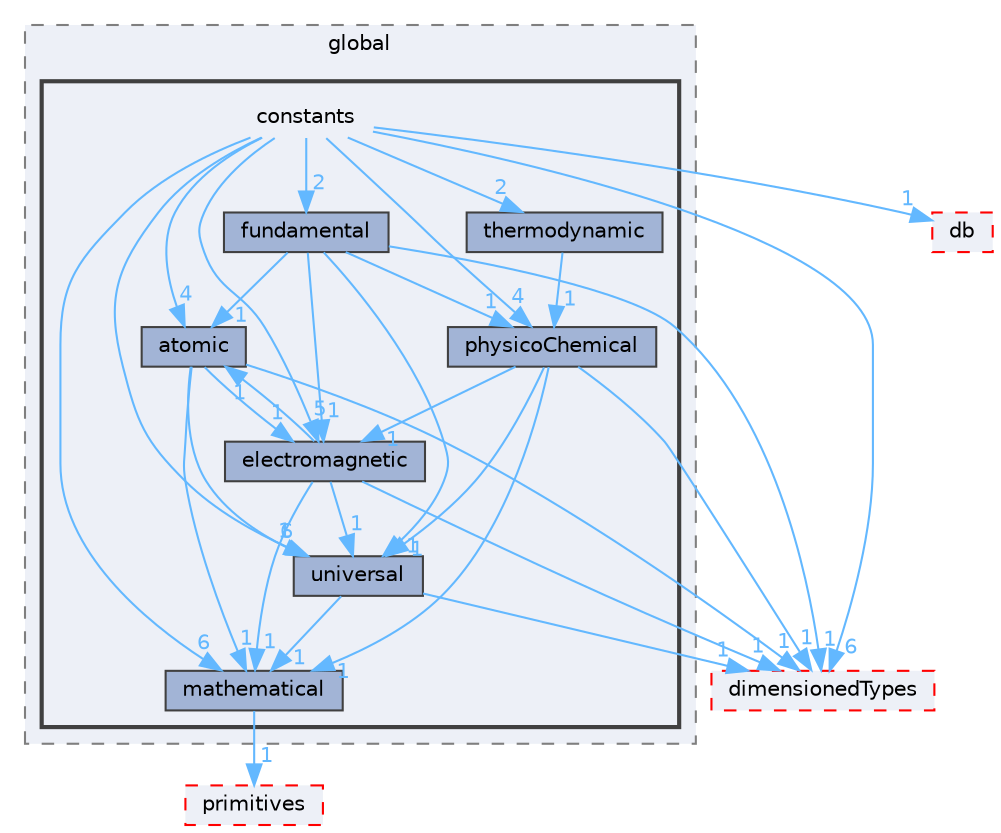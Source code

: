 digraph "src/OpenFOAM/global/constants"
{
 // LATEX_PDF_SIZE
  bgcolor="transparent";
  edge [fontname=Helvetica,fontsize=10,labelfontname=Helvetica,labelfontsize=10];
  node [fontname=Helvetica,fontsize=10,shape=box,height=0.2,width=0.4];
  compound=true
  subgraph clusterdir_8583492183f4d27c76555f8f333dd07b {
    graph [ bgcolor="#edf0f7", pencolor="grey50", label="global", fontname=Helvetica,fontsize=10 style="filled,dashed", URL="dir_8583492183f4d27c76555f8f333dd07b.html",tooltip=""]
  subgraph clusterdir_b19db2d11b7f3a11ba09bd713d4f9fa8 {
    graph [ bgcolor="#edf0f7", pencolor="grey25", label="", fontname=Helvetica,fontsize=10 style="filled,bold", URL="dir_b19db2d11b7f3a11ba09bd713d4f9fa8.html",tooltip=""]
    dir_b19db2d11b7f3a11ba09bd713d4f9fa8 [shape=plaintext, label="constants"];
  dir_056b19ab93c1267082645537e7cfa88a [label="atomic", fillcolor="#a2b4d6", color="grey25", style="filled", URL="dir_056b19ab93c1267082645537e7cfa88a.html",tooltip=""];
  dir_10c741ae21e00d19e4dfea4291468fca [label="electromagnetic", fillcolor="#a2b4d6", color="grey25", style="filled", URL="dir_10c741ae21e00d19e4dfea4291468fca.html",tooltip=""];
  dir_a5fb4bfa46e0166badfb0691c93dbf9c [label="fundamental", fillcolor="#a2b4d6", color="grey25", style="filled", URL="dir_a5fb4bfa46e0166badfb0691c93dbf9c.html",tooltip=""];
  dir_f2c9a2d2c9f9a7a5c230d027402c3ec0 [label="mathematical", fillcolor="#a2b4d6", color="grey25", style="filled", URL="dir_f2c9a2d2c9f9a7a5c230d027402c3ec0.html",tooltip=""];
  dir_406debfe117f9f6b18483be693110e22 [label="physicoChemical", fillcolor="#a2b4d6", color="grey25", style="filled", URL="dir_406debfe117f9f6b18483be693110e22.html",tooltip=""];
  dir_7f5ec1ae56ac3f1b2371d7646c8957d9 [label="thermodynamic", fillcolor="#a2b4d6", color="grey25", style="filled", URL="dir_7f5ec1ae56ac3f1b2371d7646c8957d9.html",tooltip=""];
  dir_c581f5c44961edd96541b1df8ea36dac [label="universal", fillcolor="#a2b4d6", color="grey25", style="filled", URL="dir_c581f5c44961edd96541b1df8ea36dac.html",tooltip=""];
  }
  }
  dir_63c634f7a7cfd679ac26c67fb30fc32f [label="db", fillcolor="#edf0f7", color="red", style="filled,dashed", URL="dir_63c634f7a7cfd679ac26c67fb30fc32f.html",tooltip=""];
  dir_d4979fdf35c07e0caec68718d229a4b4 [label="dimensionedTypes", fillcolor="#edf0f7", color="red", style="filled,dashed", URL="dir_d4979fdf35c07e0caec68718d229a4b4.html",tooltip=""];
  dir_3e50f45338116b169052b428016851aa [label="primitives", fillcolor="#edf0f7", color="red", style="filled,dashed", URL="dir_3e50f45338116b169052b428016851aa.html",tooltip=""];
  dir_b19db2d11b7f3a11ba09bd713d4f9fa8->dir_056b19ab93c1267082645537e7cfa88a [headlabel="4", labeldistance=1.5 headhref="dir_000636_000160.html" href="dir_000636_000160.html" color="steelblue1" fontcolor="steelblue1"];
  dir_b19db2d11b7f3a11ba09bd713d4f9fa8->dir_10c741ae21e00d19e4dfea4291468fca [headlabel="5", labeldistance=1.5 headhref="dir_000636_001123.html" href="dir_000636_001123.html" color="steelblue1" fontcolor="steelblue1"];
  dir_b19db2d11b7f3a11ba09bd713d4f9fa8->dir_406debfe117f9f6b18483be693110e22 [headlabel="4", labeldistance=1.5 headhref="dir_000636_002915.html" href="dir_000636_002915.html" color="steelblue1" fontcolor="steelblue1"];
  dir_b19db2d11b7f3a11ba09bd713d4f9fa8->dir_63c634f7a7cfd679ac26c67fb30fc32f [headlabel="1", labeldistance=1.5 headhref="dir_000636_000817.html" href="dir_000636_000817.html" color="steelblue1" fontcolor="steelblue1"];
  dir_b19db2d11b7f3a11ba09bd713d4f9fa8->dir_7f5ec1ae56ac3f1b2371d7646c8957d9 [headlabel="2", labeldistance=1.5 headhref="dir_000636_004013.html" href="dir_000636_004013.html" color="steelblue1" fontcolor="steelblue1"];
  dir_b19db2d11b7f3a11ba09bd713d4f9fa8->dir_a5fb4bfa46e0166badfb0691c93dbf9c [headlabel="2", labeldistance=1.5 headhref="dir_000636_001530.html" href="dir_000636_001530.html" color="steelblue1" fontcolor="steelblue1"];
  dir_b19db2d11b7f3a11ba09bd713d4f9fa8->dir_c581f5c44961edd96541b1df8ea36dac [headlabel="6", labeldistance=1.5 headhref="dir_000636_004228.html" href="dir_000636_004228.html" color="steelblue1" fontcolor="steelblue1"];
  dir_b19db2d11b7f3a11ba09bd713d4f9fa8->dir_d4979fdf35c07e0caec68718d229a4b4 [headlabel="6", labeldistance=1.5 headhref="dir_000636_000949.html" href="dir_000636_000949.html" color="steelblue1" fontcolor="steelblue1"];
  dir_b19db2d11b7f3a11ba09bd713d4f9fa8->dir_f2c9a2d2c9f9a7a5c230d027402c3ec0 [headlabel="6", labeldistance=1.5 headhref="dir_000636_002331.html" href="dir_000636_002331.html" color="steelblue1" fontcolor="steelblue1"];
  dir_056b19ab93c1267082645537e7cfa88a->dir_10c741ae21e00d19e4dfea4291468fca [headlabel="1", labeldistance=1.5 headhref="dir_000160_001123.html" href="dir_000160_001123.html" color="steelblue1" fontcolor="steelblue1"];
  dir_056b19ab93c1267082645537e7cfa88a->dir_c581f5c44961edd96541b1df8ea36dac [headlabel="1", labeldistance=1.5 headhref="dir_000160_004228.html" href="dir_000160_004228.html" color="steelblue1" fontcolor="steelblue1"];
  dir_056b19ab93c1267082645537e7cfa88a->dir_d4979fdf35c07e0caec68718d229a4b4 [headlabel="1", labeldistance=1.5 headhref="dir_000160_000949.html" href="dir_000160_000949.html" color="steelblue1" fontcolor="steelblue1"];
  dir_056b19ab93c1267082645537e7cfa88a->dir_f2c9a2d2c9f9a7a5c230d027402c3ec0 [headlabel="1", labeldistance=1.5 headhref="dir_000160_002331.html" href="dir_000160_002331.html" color="steelblue1" fontcolor="steelblue1"];
  dir_10c741ae21e00d19e4dfea4291468fca->dir_056b19ab93c1267082645537e7cfa88a [headlabel="1", labeldistance=1.5 headhref="dir_001123_000160.html" href="dir_001123_000160.html" color="steelblue1" fontcolor="steelblue1"];
  dir_10c741ae21e00d19e4dfea4291468fca->dir_c581f5c44961edd96541b1df8ea36dac [headlabel="1", labeldistance=1.5 headhref="dir_001123_004228.html" href="dir_001123_004228.html" color="steelblue1" fontcolor="steelblue1"];
  dir_10c741ae21e00d19e4dfea4291468fca->dir_d4979fdf35c07e0caec68718d229a4b4 [headlabel="1", labeldistance=1.5 headhref="dir_001123_000949.html" href="dir_001123_000949.html" color="steelblue1" fontcolor="steelblue1"];
  dir_10c741ae21e00d19e4dfea4291468fca->dir_f2c9a2d2c9f9a7a5c230d027402c3ec0 [headlabel="1", labeldistance=1.5 headhref="dir_001123_002331.html" href="dir_001123_002331.html" color="steelblue1" fontcolor="steelblue1"];
  dir_a5fb4bfa46e0166badfb0691c93dbf9c->dir_056b19ab93c1267082645537e7cfa88a [headlabel="1", labeldistance=1.5 headhref="dir_001530_000160.html" href="dir_001530_000160.html" color="steelblue1" fontcolor="steelblue1"];
  dir_a5fb4bfa46e0166badfb0691c93dbf9c->dir_10c741ae21e00d19e4dfea4291468fca [headlabel="1", labeldistance=1.5 headhref="dir_001530_001123.html" href="dir_001530_001123.html" color="steelblue1" fontcolor="steelblue1"];
  dir_a5fb4bfa46e0166badfb0691c93dbf9c->dir_406debfe117f9f6b18483be693110e22 [headlabel="1", labeldistance=1.5 headhref="dir_001530_002915.html" href="dir_001530_002915.html" color="steelblue1" fontcolor="steelblue1"];
  dir_a5fb4bfa46e0166badfb0691c93dbf9c->dir_c581f5c44961edd96541b1df8ea36dac [headlabel="1", labeldistance=1.5 headhref="dir_001530_004228.html" href="dir_001530_004228.html" color="steelblue1" fontcolor="steelblue1"];
  dir_a5fb4bfa46e0166badfb0691c93dbf9c->dir_d4979fdf35c07e0caec68718d229a4b4 [headlabel="1", labeldistance=1.5 headhref="dir_001530_000949.html" href="dir_001530_000949.html" color="steelblue1" fontcolor="steelblue1"];
  dir_f2c9a2d2c9f9a7a5c230d027402c3ec0->dir_3e50f45338116b169052b428016851aa [headlabel="1", labeldistance=1.5 headhref="dir_002331_003069.html" href="dir_002331_003069.html" color="steelblue1" fontcolor="steelblue1"];
  dir_406debfe117f9f6b18483be693110e22->dir_10c741ae21e00d19e4dfea4291468fca [headlabel="1", labeldistance=1.5 headhref="dir_002915_001123.html" href="dir_002915_001123.html" color="steelblue1" fontcolor="steelblue1"];
  dir_406debfe117f9f6b18483be693110e22->dir_c581f5c44961edd96541b1df8ea36dac [headlabel="1", labeldistance=1.5 headhref="dir_002915_004228.html" href="dir_002915_004228.html" color="steelblue1" fontcolor="steelblue1"];
  dir_406debfe117f9f6b18483be693110e22->dir_d4979fdf35c07e0caec68718d229a4b4 [headlabel="1", labeldistance=1.5 headhref="dir_002915_000949.html" href="dir_002915_000949.html" color="steelblue1" fontcolor="steelblue1"];
  dir_406debfe117f9f6b18483be693110e22->dir_f2c9a2d2c9f9a7a5c230d027402c3ec0 [headlabel="1", labeldistance=1.5 headhref="dir_002915_002331.html" href="dir_002915_002331.html" color="steelblue1" fontcolor="steelblue1"];
  dir_7f5ec1ae56ac3f1b2371d7646c8957d9->dir_406debfe117f9f6b18483be693110e22 [headlabel="1", labeldistance=1.5 headhref="dir_004013_002915.html" href="dir_004013_002915.html" color="steelblue1" fontcolor="steelblue1"];
  dir_c581f5c44961edd96541b1df8ea36dac->dir_d4979fdf35c07e0caec68718d229a4b4 [headlabel="1", labeldistance=1.5 headhref="dir_004228_000949.html" href="dir_004228_000949.html" color="steelblue1" fontcolor="steelblue1"];
  dir_c581f5c44961edd96541b1df8ea36dac->dir_f2c9a2d2c9f9a7a5c230d027402c3ec0 [headlabel="1", labeldistance=1.5 headhref="dir_004228_002331.html" href="dir_004228_002331.html" color="steelblue1" fontcolor="steelblue1"];
}
